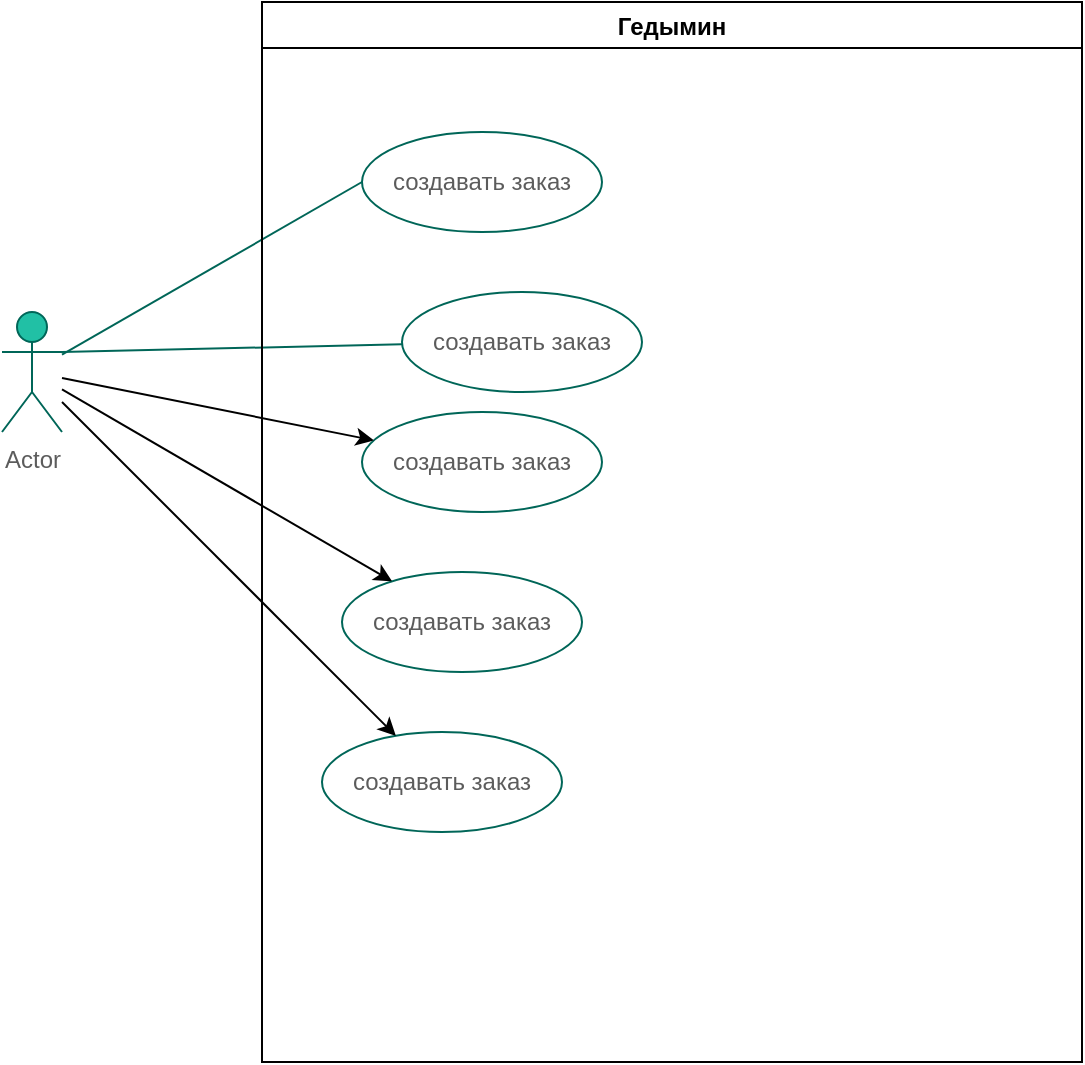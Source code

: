<mxfile version="15.5.2" type="github">
  <diagram id="WkRiMmGhr8Pje_BgADpZ" name="Page-1">
    <mxGraphModel dx="800" dy="1541" grid="1" gridSize="10" guides="1" tooltips="1" connect="1" arrows="1" fold="1" page="1" pageScale="1" pageWidth="850" pageHeight="1100" math="0" shadow="0">
      <root>
        <mxCell id="0" />
        <mxCell id="1" parent="0" />
        <mxCell id="j5ldB96CixXYRs785qHs-1" value="Actor" style="shape=umlActor;verticalLabelPosition=bottom;verticalAlign=top;html=1;outlineConnect=0;fillColor=#21C0A5;strokeColor=#006658;fontColor=#5C5C5C;" parent="1" vertex="1">
          <mxGeometry x="150" y="120" width="30" height="60" as="geometry" />
        </mxCell>
        <mxCell id="j5ldB96CixXYRs785qHs-2" value="создавать заказ" style="ellipse;whiteSpace=wrap;html=1;fillColor=none;strokeColor=#006658;fontColor=#5C5C5C;" parent="1" vertex="1">
          <mxGeometry x="330" y="30" width="120" height="50" as="geometry" />
        </mxCell>
        <mxCell id="RrypMtc66WmKLvhK7Tp5-1" value="" style="endArrow=none;html=1;rounded=0;entryX=0;entryY=0.5;entryDx=0;entryDy=0;strokeColor=#006658;fontColor=#5C5C5C;" parent="1" source="j5ldB96CixXYRs785qHs-1" target="j5ldB96CixXYRs785qHs-2" edge="1">
          <mxGeometry width="50" height="50" relative="1" as="geometry">
            <mxPoint x="130" y="350" as="sourcePoint" />
            <mxPoint x="180" y="300" as="targetPoint" />
          </mxGeometry>
        </mxCell>
        <mxCell id="RrypMtc66WmKLvhK7Tp5-2" value="" style="endArrow=none;html=1;rounded=0;exitX=1;exitY=0.333;exitDx=0;exitDy=0;exitPerimeter=0;strokeColor=#006658;fontColor=#5C5C5C;" parent="1" source="j5ldB96CixXYRs785qHs-1" target="D50xqkXgmDEeLtS9WKug-3" edge="1">
          <mxGeometry width="50" height="50" relative="1" as="geometry">
            <mxPoint x="180" y="310" as="sourcePoint" />
            <mxPoint x="330" y="170" as="targetPoint" />
          </mxGeometry>
        </mxCell>
        <mxCell id="D50xqkXgmDEeLtS9WKug-1" value="Гедымин" style="swimlane;" vertex="1" parent="1">
          <mxGeometry x="280" y="-35" width="410" height="530" as="geometry" />
        </mxCell>
        <mxCell id="D50xqkXgmDEeLtS9WKug-5" value="создавать заказ" style="ellipse;whiteSpace=wrap;html=1;fillColor=none;strokeColor=#006658;fontColor=#5C5C5C;" vertex="1" parent="D50xqkXgmDEeLtS9WKug-1">
          <mxGeometry x="50" y="205" width="120" height="50" as="geometry" />
        </mxCell>
        <mxCell id="D50xqkXgmDEeLtS9WKug-4" value="создавать заказ" style="ellipse;whiteSpace=wrap;html=1;fillColor=none;strokeColor=#006658;fontColor=#5C5C5C;" vertex="1" parent="D50xqkXgmDEeLtS9WKug-1">
          <mxGeometry x="40" y="285" width="120" height="50" as="geometry" />
        </mxCell>
        <mxCell id="D50xqkXgmDEeLtS9WKug-3" value="создавать заказ" style="ellipse;whiteSpace=wrap;html=1;fillColor=none;strokeColor=#006658;fontColor=#5C5C5C;" vertex="1" parent="D50xqkXgmDEeLtS9WKug-1">
          <mxGeometry x="70" y="145" width="120" height="50" as="geometry" />
        </mxCell>
        <mxCell id="D50xqkXgmDEeLtS9WKug-2" value="создавать заказ" style="ellipse;whiteSpace=wrap;html=1;fillColor=none;strokeColor=#006658;fontColor=#5C5C5C;" vertex="1" parent="D50xqkXgmDEeLtS9WKug-1">
          <mxGeometry x="30" y="365" width="120" height="50" as="geometry" />
        </mxCell>
        <mxCell id="D50xqkXgmDEeLtS9WKug-6" value="" style="endArrow=classic;html=1;rounded=0;" edge="1" parent="1" source="j5ldB96CixXYRs785qHs-1" target="D50xqkXgmDEeLtS9WKug-5">
          <mxGeometry width="50" height="50" relative="1" as="geometry">
            <mxPoint x="380" y="200" as="sourcePoint" />
            <mxPoint x="430" y="150" as="targetPoint" />
          </mxGeometry>
        </mxCell>
        <mxCell id="D50xqkXgmDEeLtS9WKug-7" value="" style="endArrow=classic;html=1;rounded=0;" edge="1" parent="1" source="j5ldB96CixXYRs785qHs-1" target="D50xqkXgmDEeLtS9WKug-4">
          <mxGeometry width="50" height="50" relative="1" as="geometry">
            <mxPoint x="190" y="163" as="sourcePoint" />
            <mxPoint x="345.909" y="194.182" as="targetPoint" />
          </mxGeometry>
        </mxCell>
        <mxCell id="D50xqkXgmDEeLtS9WKug-8" value="" style="endArrow=classic;html=1;rounded=0;" edge="1" parent="1" source="j5ldB96CixXYRs785qHs-1" target="D50xqkXgmDEeLtS9WKug-2">
          <mxGeometry width="50" height="50" relative="1" as="geometry">
            <mxPoint x="200" y="173" as="sourcePoint" />
            <mxPoint x="355.909" y="204.182" as="targetPoint" />
          </mxGeometry>
        </mxCell>
      </root>
    </mxGraphModel>
  </diagram>
</mxfile>
